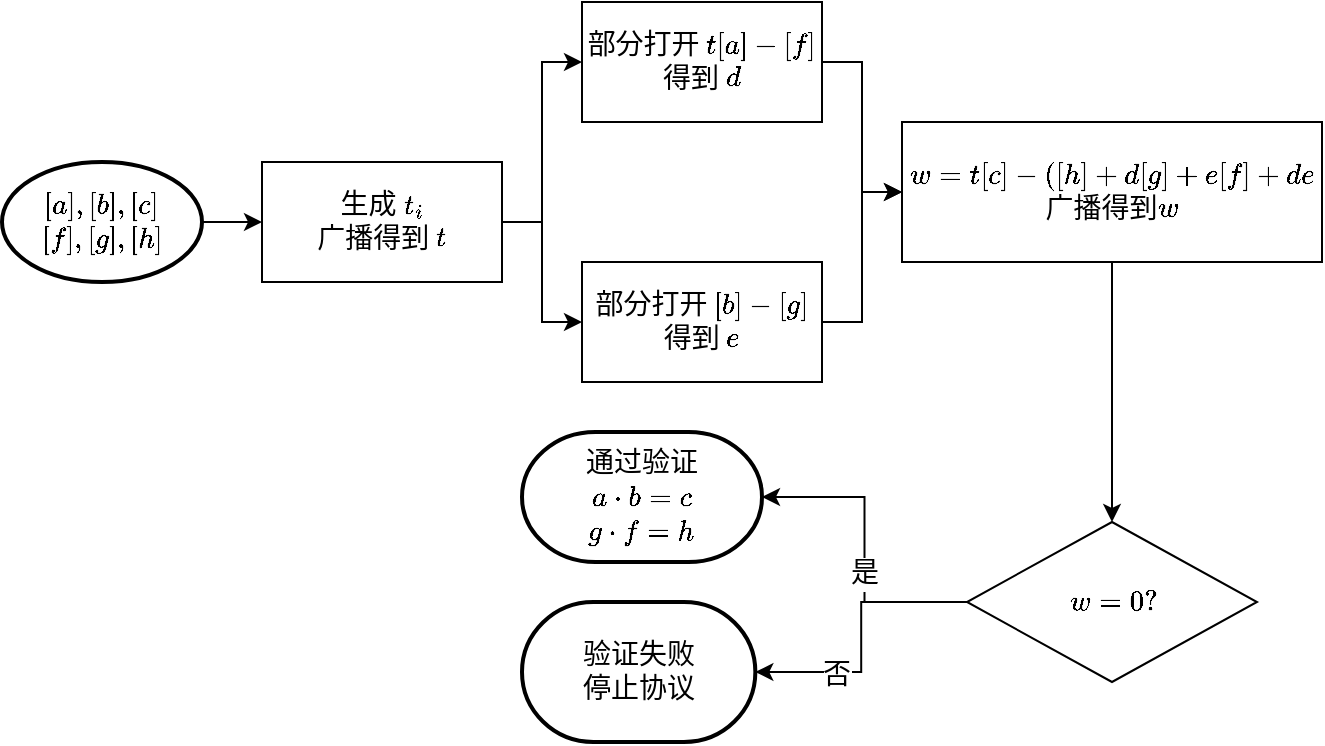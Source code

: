 <mxfile version="14.7.2" type="github">
  <diagram id="ue6BzmHTSjqkHSScc9lu" name="Page-1">
    <mxGraphModel dx="462" dy="705" grid="1" gridSize="10" guides="1" tooltips="1" connect="1" arrows="1" fold="1" page="1" pageScale="1" pageWidth="827" pageHeight="1169" math="1" shadow="0">
      <root>
        <mxCell id="0" />
        <mxCell id="1" parent="0" />
        <mxCell id="ZxLPydkkjcjrkMgKvBQq-3" style="edgeStyle=orthogonalEdgeStyle;rounded=0;orthogonalLoop=1;jettySize=auto;html=1;exitX=1;exitY=0.5;exitDx=0;exitDy=0;exitPerimeter=0;fontFamily=Times New Roman;fontSize=14;" edge="1" parent="1" source="ZxLPydkkjcjrkMgKvBQq-1" target="ZxLPydkkjcjrkMgKvBQq-2">
          <mxGeometry relative="1" as="geometry" />
        </mxCell>
        <mxCell id="ZxLPydkkjcjrkMgKvBQq-1" value="\([a],[b],[c]\)&lt;br style=&quot;font-size: 14px;&quot;&gt;\([f],[g],[h]\)" style="strokeWidth=2;html=1;shape=mxgraph.flowchart.start_1;whiteSpace=wrap;fontFamily=Times New Roman;fontSize=14;" vertex="1" parent="1">
          <mxGeometry x="50" y="340" width="100" height="60" as="geometry" />
        </mxCell>
        <mxCell id="ZxLPydkkjcjrkMgKvBQq-6" value="" style="edgeStyle=orthogonalEdgeStyle;rounded=0;orthogonalLoop=1;jettySize=auto;html=1;fontFamily=Times New Roman;fontSize=14;" edge="1" parent="1" source="ZxLPydkkjcjrkMgKvBQq-2" target="ZxLPydkkjcjrkMgKvBQq-5">
          <mxGeometry relative="1" as="geometry" />
        </mxCell>
        <mxCell id="ZxLPydkkjcjrkMgKvBQq-7" style="edgeStyle=orthogonalEdgeStyle;rounded=0;orthogonalLoop=1;jettySize=auto;html=1;exitX=1;exitY=0.5;exitDx=0;exitDy=0;entryX=0;entryY=0.5;entryDx=0;entryDy=0;fontFamily=Times New Roman;fontSize=14;" edge="1" parent="1" source="ZxLPydkkjcjrkMgKvBQq-2" target="ZxLPydkkjcjrkMgKvBQq-4">
          <mxGeometry relative="1" as="geometry" />
        </mxCell>
        <mxCell id="ZxLPydkkjcjrkMgKvBQq-2" value="生成 \(t_i\)&lt;br style=&quot;font-size: 14px;&quot;&gt;广播得到 \(t\)" style="rounded=0;whiteSpace=wrap;html=1;fontFamily=Times New Roman;fontSize=14;" vertex="1" parent="1">
          <mxGeometry x="180" y="340" width="120" height="60" as="geometry" />
        </mxCell>
        <mxCell id="ZxLPydkkjcjrkMgKvBQq-9" style="edgeStyle=orthogonalEdgeStyle;rounded=0;orthogonalLoop=1;jettySize=auto;html=1;exitX=1;exitY=0.5;exitDx=0;exitDy=0;fontFamily=Times New Roman;fontSize=14;" edge="1" parent="1" source="ZxLPydkkjcjrkMgKvBQq-4" target="ZxLPydkkjcjrkMgKvBQq-8">
          <mxGeometry relative="1" as="geometry" />
        </mxCell>
        <mxCell id="ZxLPydkkjcjrkMgKvBQq-4" value="部分打开 \(t[a]-[f]\)&lt;br style=&quot;font-size: 14px;&quot;&gt;得到 \(d\)" style="rounded=0;whiteSpace=wrap;html=1;fontFamily=Times New Roman;fontSize=14;" vertex="1" parent="1">
          <mxGeometry x="340" y="260" width="120" height="60" as="geometry" />
        </mxCell>
        <mxCell id="ZxLPydkkjcjrkMgKvBQq-10" style="edgeStyle=orthogonalEdgeStyle;rounded=0;orthogonalLoop=1;jettySize=auto;html=1;exitX=1;exitY=0.5;exitDx=0;exitDy=0;entryX=0;entryY=0.5;entryDx=0;entryDy=0;fontFamily=Times New Roman;fontSize=14;" edge="1" parent="1" source="ZxLPydkkjcjrkMgKvBQq-5" target="ZxLPydkkjcjrkMgKvBQq-8">
          <mxGeometry relative="1" as="geometry" />
        </mxCell>
        <mxCell id="ZxLPydkkjcjrkMgKvBQq-5" value="部分打开 \([b]-[g]\)&lt;br style=&quot;font-size: 14px;&quot;&gt;得到 \(e\)" style="rounded=0;whiteSpace=wrap;html=1;fontFamily=Times New Roman;fontSize=14;" vertex="1" parent="1">
          <mxGeometry x="340" y="390" width="120" height="60" as="geometry" />
        </mxCell>
        <mxCell id="ZxLPydkkjcjrkMgKvBQq-12" value="" style="edgeStyle=orthogonalEdgeStyle;rounded=0;orthogonalLoop=1;jettySize=auto;html=1;fontFamily=Times New Roman;fontSize=14;" edge="1" parent="1" source="ZxLPydkkjcjrkMgKvBQq-8" target="ZxLPydkkjcjrkMgKvBQq-11">
          <mxGeometry relative="1" as="geometry" />
        </mxCell>
        <mxCell id="ZxLPydkkjcjrkMgKvBQq-8" value="\(w=t[c]-([h]+d[g]+e[f]+de\)&lt;br style=&quot;font-size: 14px;&quot;&gt;广播得到\(w\)" style="rounded=0;whiteSpace=wrap;html=1;fontFamily=Times New Roman;fontSize=14;" vertex="1" parent="1">
          <mxGeometry x="500" y="320" width="210" height="70" as="geometry" />
        </mxCell>
        <mxCell id="ZxLPydkkjcjrkMgKvBQq-20" value="" style="edgeStyle=orthogonalEdgeStyle;rounded=0;orthogonalLoop=1;jettySize=auto;html=1;fontFamily=Times New Roman;fontSize=14;" edge="1" parent="1" source="ZxLPydkkjcjrkMgKvBQq-11" target="ZxLPydkkjcjrkMgKvBQq-16">
          <mxGeometry relative="1" as="geometry" />
        </mxCell>
        <mxCell id="ZxLPydkkjcjrkMgKvBQq-21" value="否" style="edgeLabel;html=1;align=center;verticalAlign=middle;resizable=0;points=[];fontFamily=Times New Roman;fontSize=14;" vertex="1" connectable="0" parent="ZxLPydkkjcjrkMgKvBQq-20">
          <mxGeometry x="0.442" y="2" relative="1" as="geometry">
            <mxPoint x="1" as="offset" />
          </mxGeometry>
        </mxCell>
        <mxCell id="ZxLPydkkjcjrkMgKvBQq-23" style="edgeStyle=orthogonalEdgeStyle;rounded=0;orthogonalLoop=1;jettySize=auto;html=1;exitX=0;exitY=0.5;exitDx=0;exitDy=0;entryX=1;entryY=0.5;entryDx=0;entryDy=0;entryPerimeter=0;fontFamily=Times New Roman;fontSize=14;" edge="1" parent="1" source="ZxLPydkkjcjrkMgKvBQq-11" target="ZxLPydkkjcjrkMgKvBQq-13">
          <mxGeometry relative="1" as="geometry" />
        </mxCell>
        <mxCell id="ZxLPydkkjcjrkMgKvBQq-24" value="是" style="edgeLabel;html=1;align=center;verticalAlign=middle;resizable=0;points=[];fontFamily=Times New Roman;fontSize=14;" vertex="1" connectable="0" parent="ZxLPydkkjcjrkMgKvBQq-23">
          <mxGeometry x="-0.146" y="1" relative="1" as="geometry">
            <mxPoint as="offset" />
          </mxGeometry>
        </mxCell>
        <mxCell id="ZxLPydkkjcjrkMgKvBQq-11" value="\(w=0?\)" style="rhombus;whiteSpace=wrap;html=1;rounded=0;fontFamily=Times New Roman;fontSize=14;" vertex="1" parent="1">
          <mxGeometry x="532.5" y="520" width="145" height="80" as="geometry" />
        </mxCell>
        <mxCell id="ZxLPydkkjcjrkMgKvBQq-13" value="通过验证&lt;br style=&quot;font-size: 14px;&quot;&gt;\(a\cdot b=c\)&lt;br style=&quot;font-size: 14px;&quot;&gt;\(g\cdot f=h\)" style="strokeWidth=2;html=1;shape=mxgraph.flowchart.terminator;whiteSpace=wrap;fontFamily=Times New Roman;fontSize=14;" vertex="1" parent="1">
          <mxGeometry x="310" y="475" width="120" height="65" as="geometry" />
        </mxCell>
        <mxCell id="ZxLPydkkjcjrkMgKvBQq-16" value="验证失败&lt;br style=&quot;font-size: 14px;&quot;&gt;停止协议" style="strokeWidth=2;html=1;shape=mxgraph.flowchart.terminator;whiteSpace=wrap;fontFamily=Times New Roman;fontSize=14;" vertex="1" parent="1">
          <mxGeometry x="310" y="560" width="116.67" height="70" as="geometry" />
        </mxCell>
      </root>
    </mxGraphModel>
  </diagram>
</mxfile>
